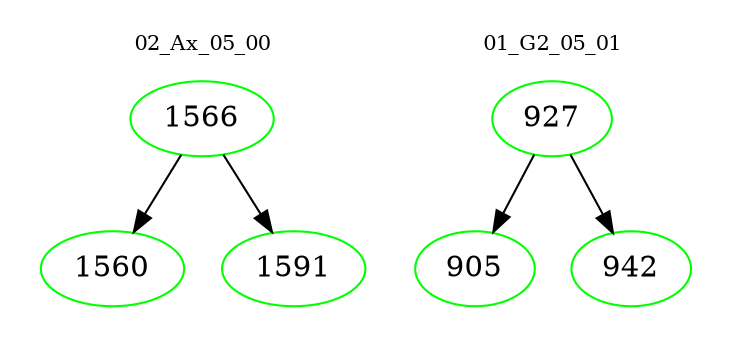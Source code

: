 digraph{
subgraph cluster_0 {
color = white
label = "02_Ax_05_00";
fontsize=10;
T0_1566 [label="1566", color="green"]
T0_1566 -> T0_1560 [color="black"]
T0_1560 [label="1560", color="green"]
T0_1566 -> T0_1591 [color="black"]
T0_1591 [label="1591", color="green"]
}
subgraph cluster_1 {
color = white
label = "01_G2_05_01";
fontsize=10;
T1_927 [label="927", color="green"]
T1_927 -> T1_905 [color="black"]
T1_905 [label="905", color="green"]
T1_927 -> T1_942 [color="black"]
T1_942 [label="942", color="green"]
}
}
